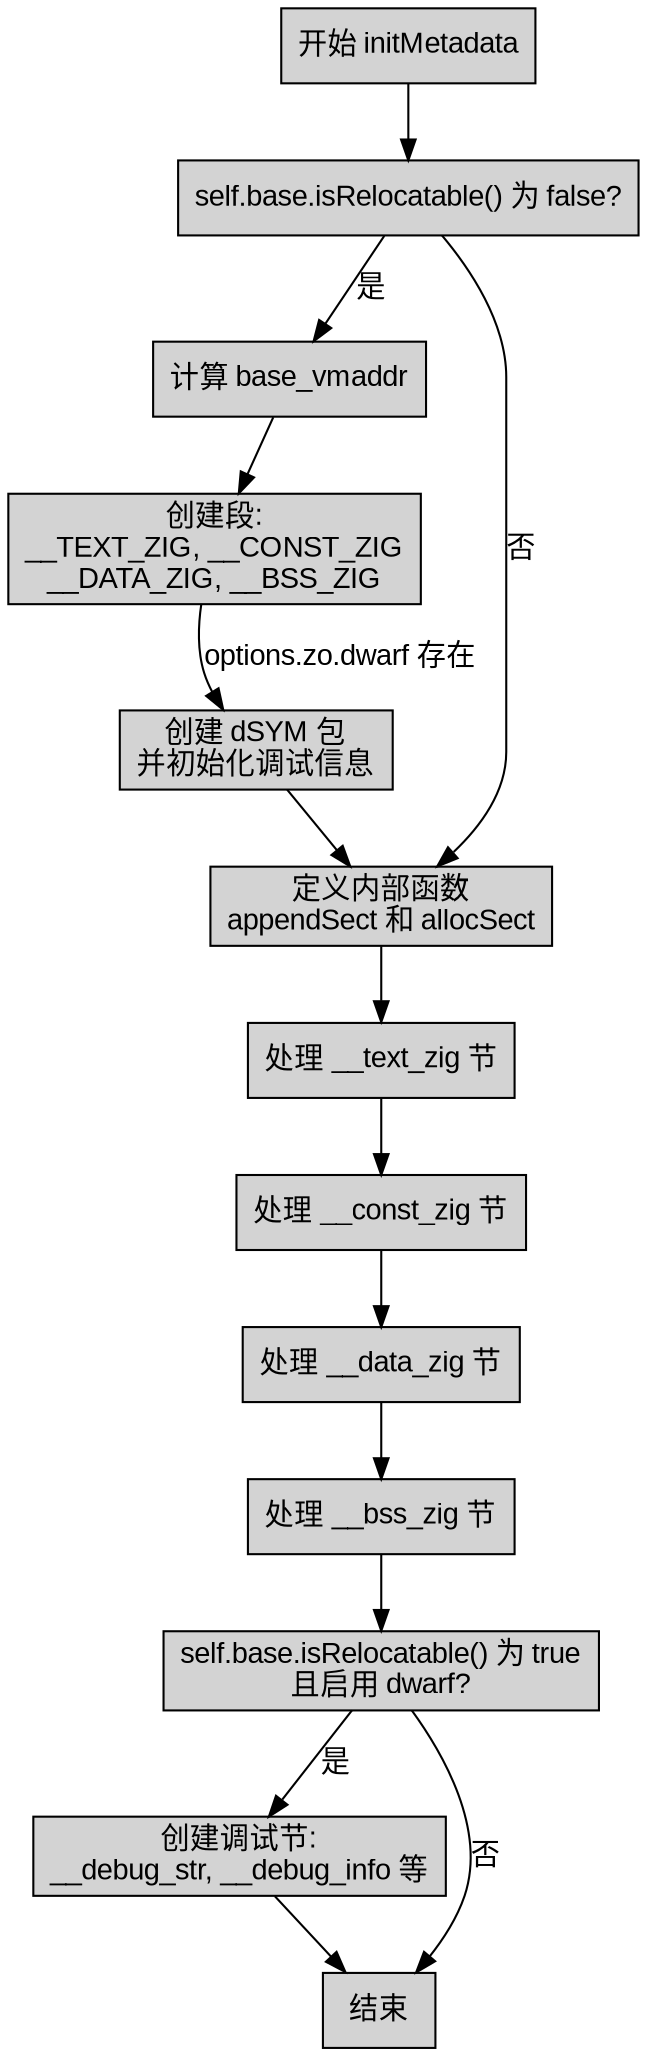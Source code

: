 
digraph initMetadata_flow {
    graph [fontname="Arial", bgcolor="transparent"];
    node [shape=box, fontname="Arial", style="filled", fillcolor="lightgray"];
    edge [fontname="Arial"];

    start [label="开始 initMetadata"];
    check_reloc [label="self.base.isRelocatable() 为 false?"];
    handle_base_vmaddr [label="计算 base_vmaddr"];
    create_segments [label="创建段:\n__TEXT_ZIG, __CONST_ZIG\n__DATA_ZIG, __BSS_ZIG"];
    handle_dsym [label="创建 dSYM 包\n并初始化调试信息"];
    define_inner_funcs [label="定义内部函数\nappendSect 和 allocSect"];
    process_text_section [label="处理 __text_zig 节"];
    process_const_section [label="处理 __const_zig 节"];
    process_data_section [label="处理 __data_zig 节"];
    process_bss_section [label="处理 __bss_zig 节"];
    check_reloc_debug [label="self.base.isRelocatable() 为 true\n且启用 dwarf?"];
    create_debug_sections [label="创建调试节:\n__debug_str, __debug_info 等"];
    end [label="结束"];

    start -> check_reloc;
    check_reloc -> handle_base_vmaddr [label="是"];
    handle_base_vmaddr -> create_segments;
    create_segments -> handle_dsym [label="options.zo.dwarf 存在"];
    handle_dsym -> define_inner_funcs;
    check_reloc -> define_inner_funcs [label="否"];
    define_inner_funcs -> process_text_section;
    process_text_section -> process_const_section;
    process_const_section -> process_data_section;
    process_data_section -> process_bss_section;
    process_bss_section -> check_reloc_debug;
    check_reloc_debug -> create_debug_sections [label="是"];
    create_debug_sections -> end;
    check_reloc_debug -> end [label="否"];
}
